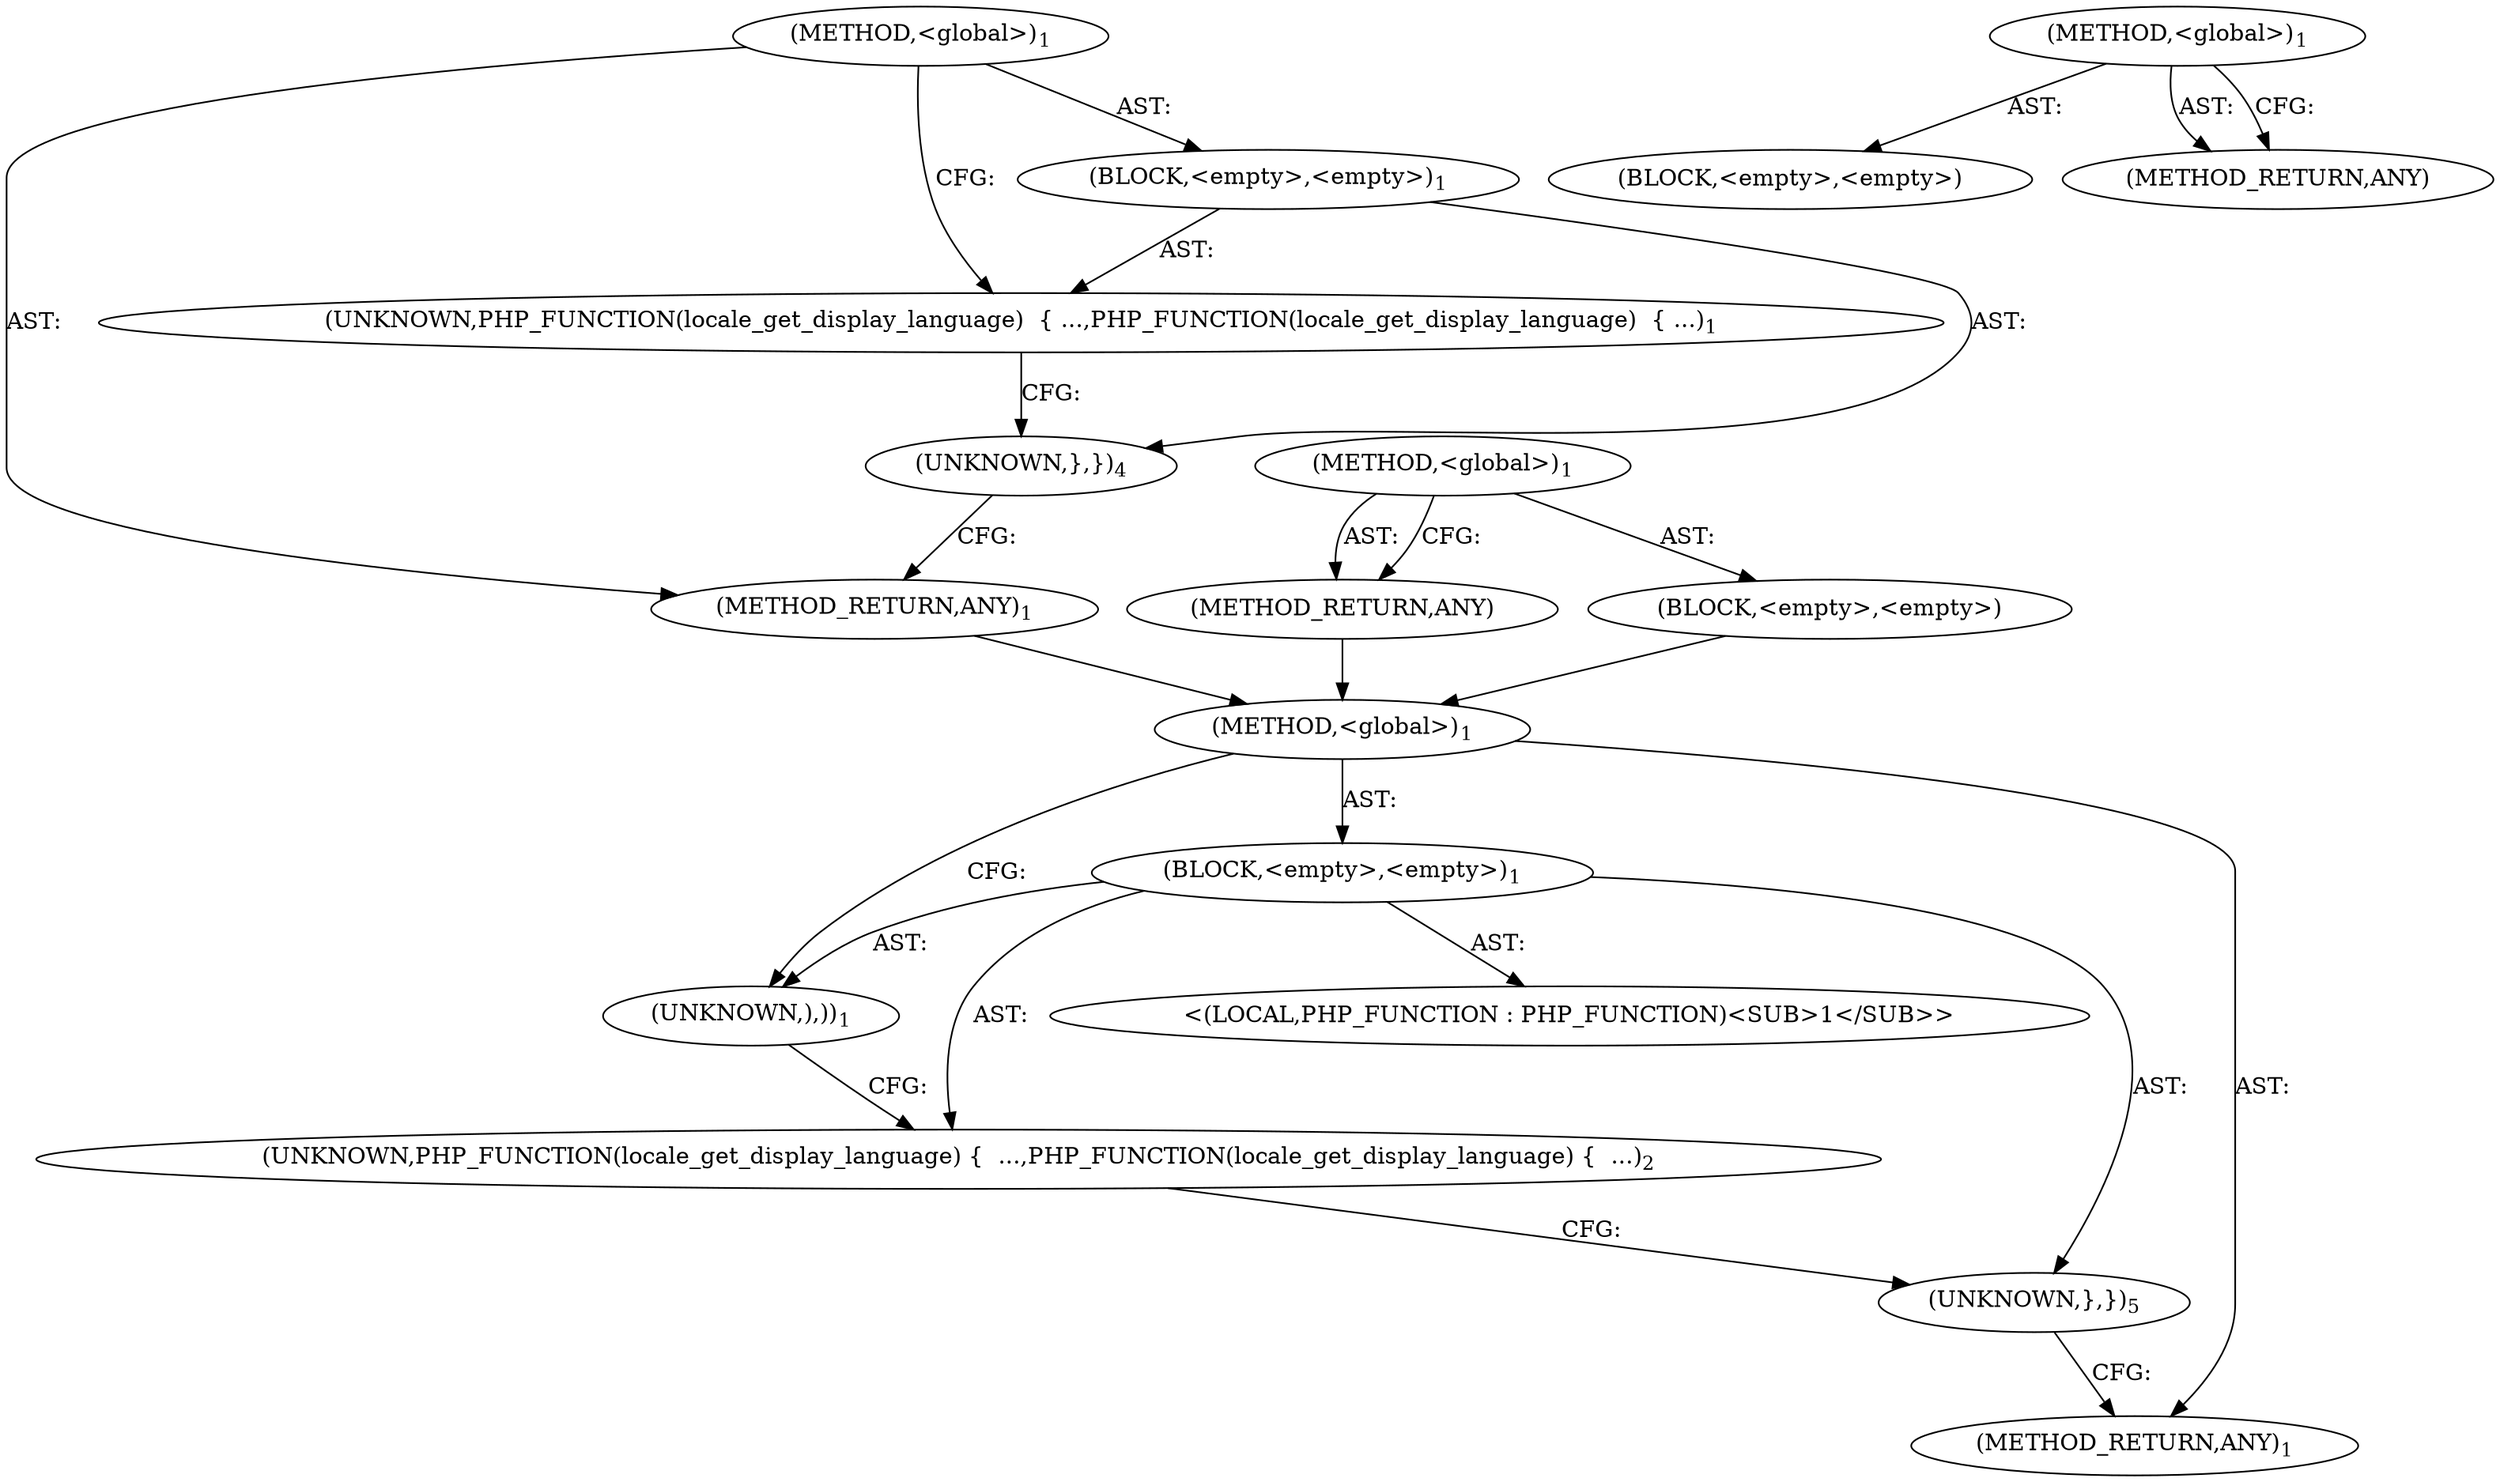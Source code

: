 digraph "&lt;global&gt;" {
vulnerable_6 [label=<(METHOD,&lt;global&gt;)<SUB>1</SUB>>];
vulnerable_7 [label=<(BLOCK,&lt;empty&gt;,&lt;empty&gt;)<SUB>1</SUB>>];
vulnerable_8 [label=<(UNKNOWN,PHP_FUNCTION(locale_get_display_language) 
 {
 ...,PHP_FUNCTION(locale_get_display_language) 
 {
 ...)<SUB>1</SUB>>];
vulnerable_9 [label=<(UNKNOWN,},})<SUB>4</SUB>>];
vulnerable_10 [label=<(METHOD_RETURN,ANY)<SUB>1</SUB>>];
vulnerable_15 [label=<(METHOD,&lt;global&gt;)<SUB>1</SUB>>];
vulnerable_16 [label=<(BLOCK,&lt;empty&gt;,&lt;empty&gt;)>];
vulnerable_17 [label=<(METHOD_RETURN,ANY)>];
fixed_6 [label=<(METHOD,&lt;global&gt;)<SUB>1</SUB>>];
fixed_7 [label=<(BLOCK,&lt;empty&gt;,&lt;empty&gt;)<SUB>1</SUB>>];
fixed_8 [label="<(LOCAL,PHP_FUNCTION : PHP_FUNCTION)<SUB>1</SUB>>"];
fixed_9 [label=<(UNKNOWN,),))<SUB>1</SUB>>];
fixed_10 [label=<(UNKNOWN,PHP_FUNCTION(locale_get_display_language)
 {
  ...,PHP_FUNCTION(locale_get_display_language)
 {
  ...)<SUB>2</SUB>>];
fixed_11 [label=<(UNKNOWN,},})<SUB>5</SUB>>];
fixed_12 [label=<(METHOD_RETURN,ANY)<SUB>1</SUB>>];
fixed_19 [label=<(METHOD,&lt;global&gt;)<SUB>1</SUB>>];
fixed_20 [label=<(BLOCK,&lt;empty&gt;,&lt;empty&gt;)>];
fixed_21 [label=<(METHOD_RETURN,ANY)>];
vulnerable_6 -> vulnerable_7  [key=0, label="AST: "];
vulnerable_6 -> vulnerable_10  [key=0, label="AST: "];
vulnerable_6 -> vulnerable_8  [key=0, label="CFG: "];
vulnerable_7 -> vulnerable_8  [key=0, label="AST: "];
vulnerable_7 -> vulnerable_9  [key=0, label="AST: "];
vulnerable_8 -> vulnerable_9  [key=0, label="CFG: "];
vulnerable_9 -> vulnerable_10  [key=0, label="CFG: "];
vulnerable_10 -> fixed_6  [key=0];
vulnerable_15 -> vulnerable_16  [key=0, label="AST: "];
vulnerable_15 -> vulnerable_17  [key=0, label="AST: "];
vulnerable_15 -> vulnerable_17  [key=1, label="CFG: "];
vulnerable_16 -> fixed_6  [key=0];
vulnerable_17 -> fixed_6  [key=0];
fixed_6 -> fixed_7  [key=0, label="AST: "];
fixed_6 -> fixed_12  [key=0, label="AST: "];
fixed_6 -> fixed_9  [key=0, label="CFG: "];
fixed_7 -> fixed_8  [key=0, label="AST: "];
fixed_7 -> fixed_9  [key=0, label="AST: "];
fixed_7 -> fixed_10  [key=0, label="AST: "];
fixed_7 -> fixed_11  [key=0, label="AST: "];
fixed_9 -> fixed_10  [key=0, label="CFG: "];
fixed_10 -> fixed_11  [key=0, label="CFG: "];
fixed_11 -> fixed_12  [key=0, label="CFG: "];
fixed_19 -> fixed_20  [key=0, label="AST: "];
fixed_19 -> fixed_21  [key=0, label="AST: "];
fixed_19 -> fixed_21  [key=1, label="CFG: "];
}
